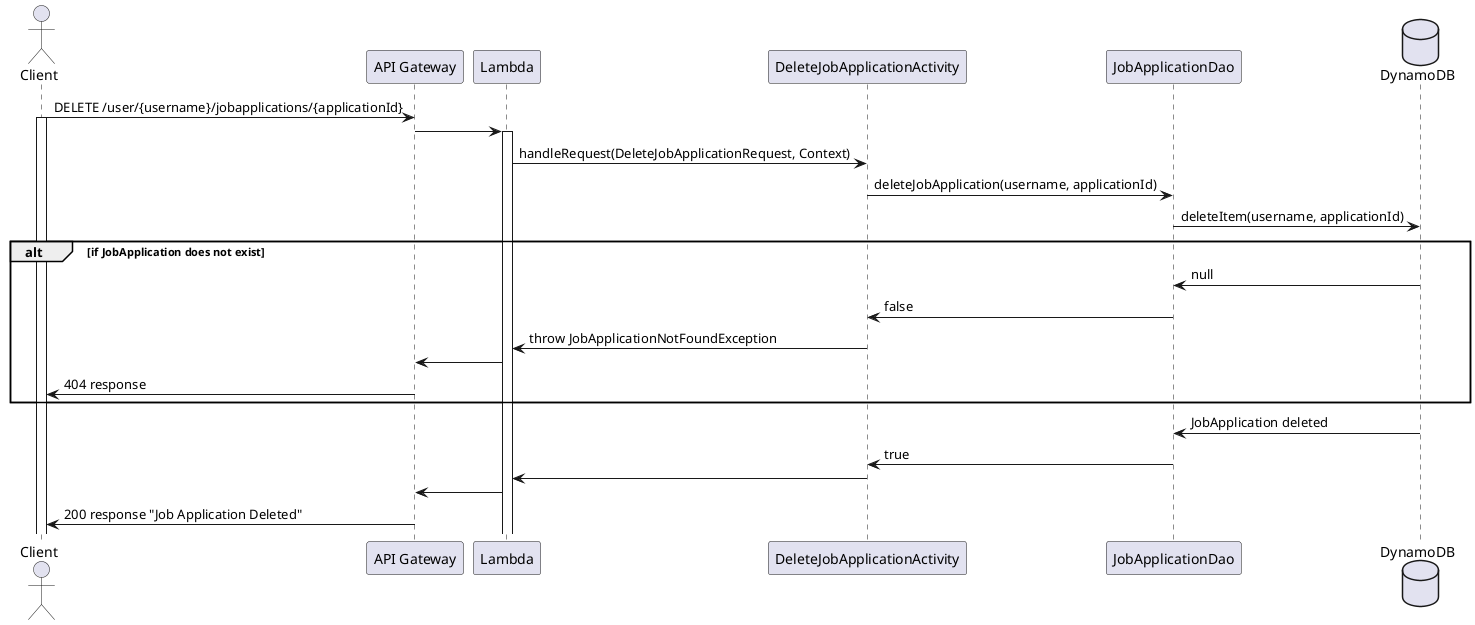 @startuml

actor Client
participant "API Gateway" as APIGateway
participant Lambda
participant DeleteJobApplicationActivity
participant JobApplicationDao
database DynamoDB


Client -> APIGateway: DELETE /user/{username}/jobapplications/{applicationId}
activate Client
APIGateway -> Lambda
activate Lambda
Lambda -> DeleteJobApplicationActivity: handleRequest(DeleteJobApplicationRequest, Context)
DeleteJobApplicationActivity -> JobApplicationDao: deleteJobApplication(username, applicationId)
JobApplicationDao -> DynamoDB: deleteItem(username, applicationId)

alt if JobApplication does not exist
DynamoDB -> JobApplicationDao : null
JobApplicationDao -> DeleteJobApplicationActivity: false
DeleteJobApplicationActivity -> Lambda : throw JobApplicationNotFoundException
Lambda -> APIGateway
APIGateway -> Client : 404 response
end otherwise continue

DynamoDB -> JobApplicationDao : JobApplication deleted
JobApplicationDao -> DeleteJobApplicationActivity : true
DeleteJobApplicationActivity -> Lambda
Lambda -> APIGateway
APIGateway -> Client : 200 response "Job Application Deleted"

@enduml